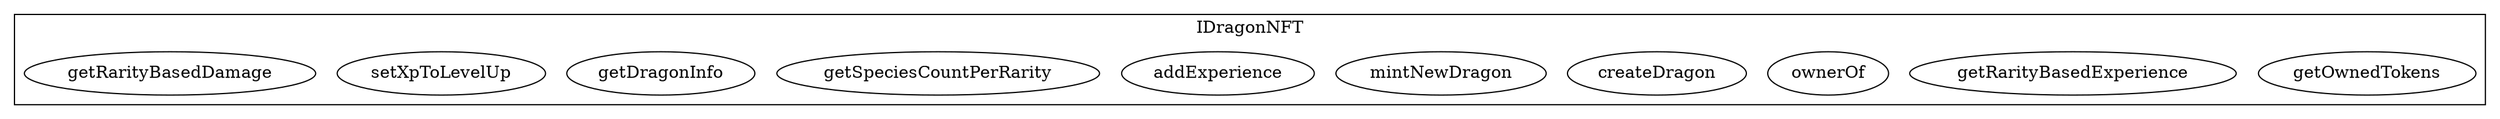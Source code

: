 strict digraph {
subgraph cluster_582_IDragonNFT {
label = "IDragonNFT"
"582_getOwnedTokens" [label="getOwnedTokens"]
"582_getRarityBasedExperience" [label="getRarityBasedExperience"]
"582_ownerOf" [label="ownerOf"]
"582_createDragon" [label="createDragon"]
"582_mintNewDragon" [label="mintNewDragon"]
"582_addExperience" [label="addExperience"]
"582_getSpeciesCountPerRarity" [label="getSpeciesCountPerRarity"]
"582_getDragonInfo" [label="getDragonInfo"]
"582_setXpToLevelUp" [label="setXpToLevelUp"]
"582_getRarityBasedDamage" [label="getRarityBasedDamage"]
}subgraph cluster_solidity {
label = "[Solidity]"
}
}